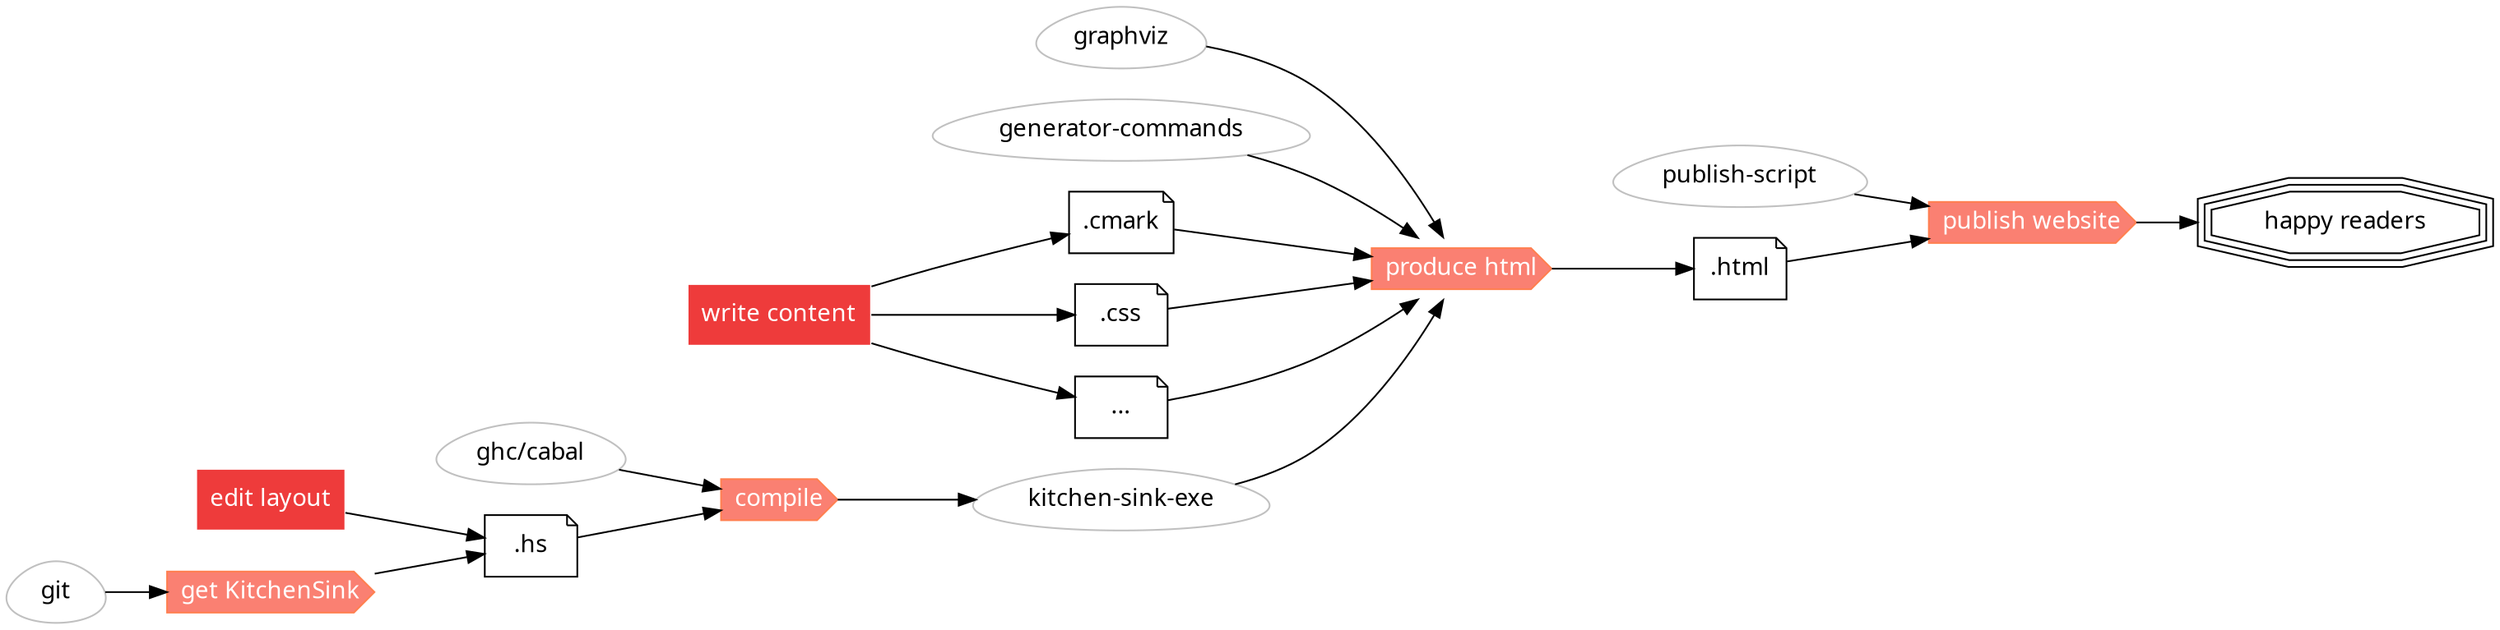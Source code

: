 digraph {
  rankdir=LR;
  node[fontname="sans"];
  node[shape=cds,color="coral",style="filled",fillcolor="salmon",fontcolor="white"]
  "get KitchenSink", "compile", "produce html", "publish website";

  node[shape=box,color="white",style="filled",fillcolor="brown2",fontcolor="white"]
  "write content", "edit layout";

  node[shape=egg,color="gray",style="",fontcolor="black"]
  "git", "ghc/cabal", "kitchen-sink-exe", "graphviz", "generator-commands", "publish-script";

  node[shape=note, color="black",style="",fontcolor="black"]
  ".hs", ".cmark", ".css", "...", ".html";

  node[shape=tripleoctagon]
  "happy readers";


  "git" -> "get KitchenSink"
  "get KitchenSink" -> ".hs"

  "edit layout" -> ".hs";

  ".hs" -> "compile";
  "ghc/cabal" -> "compile";
  "compile" -> "kitchen-sink-exe";

  "kitchen-sink-exe" -> "produce html";
  "graphviz" -> "produce html";
  "generator-commands" -> "produce html";

  "write content" -> ".cmark";
  "write content" -> ".css";
  "write content" -> "...";
  ".cmark" -> "produce html";
  "..." -> "produce html";
  ".css" -> "produce html";

  "produce html" -> ".html"

  ".html" -> "publish website"
  "publish-script" -> "publish website"
  "publish website" -> "happy readers"
}
